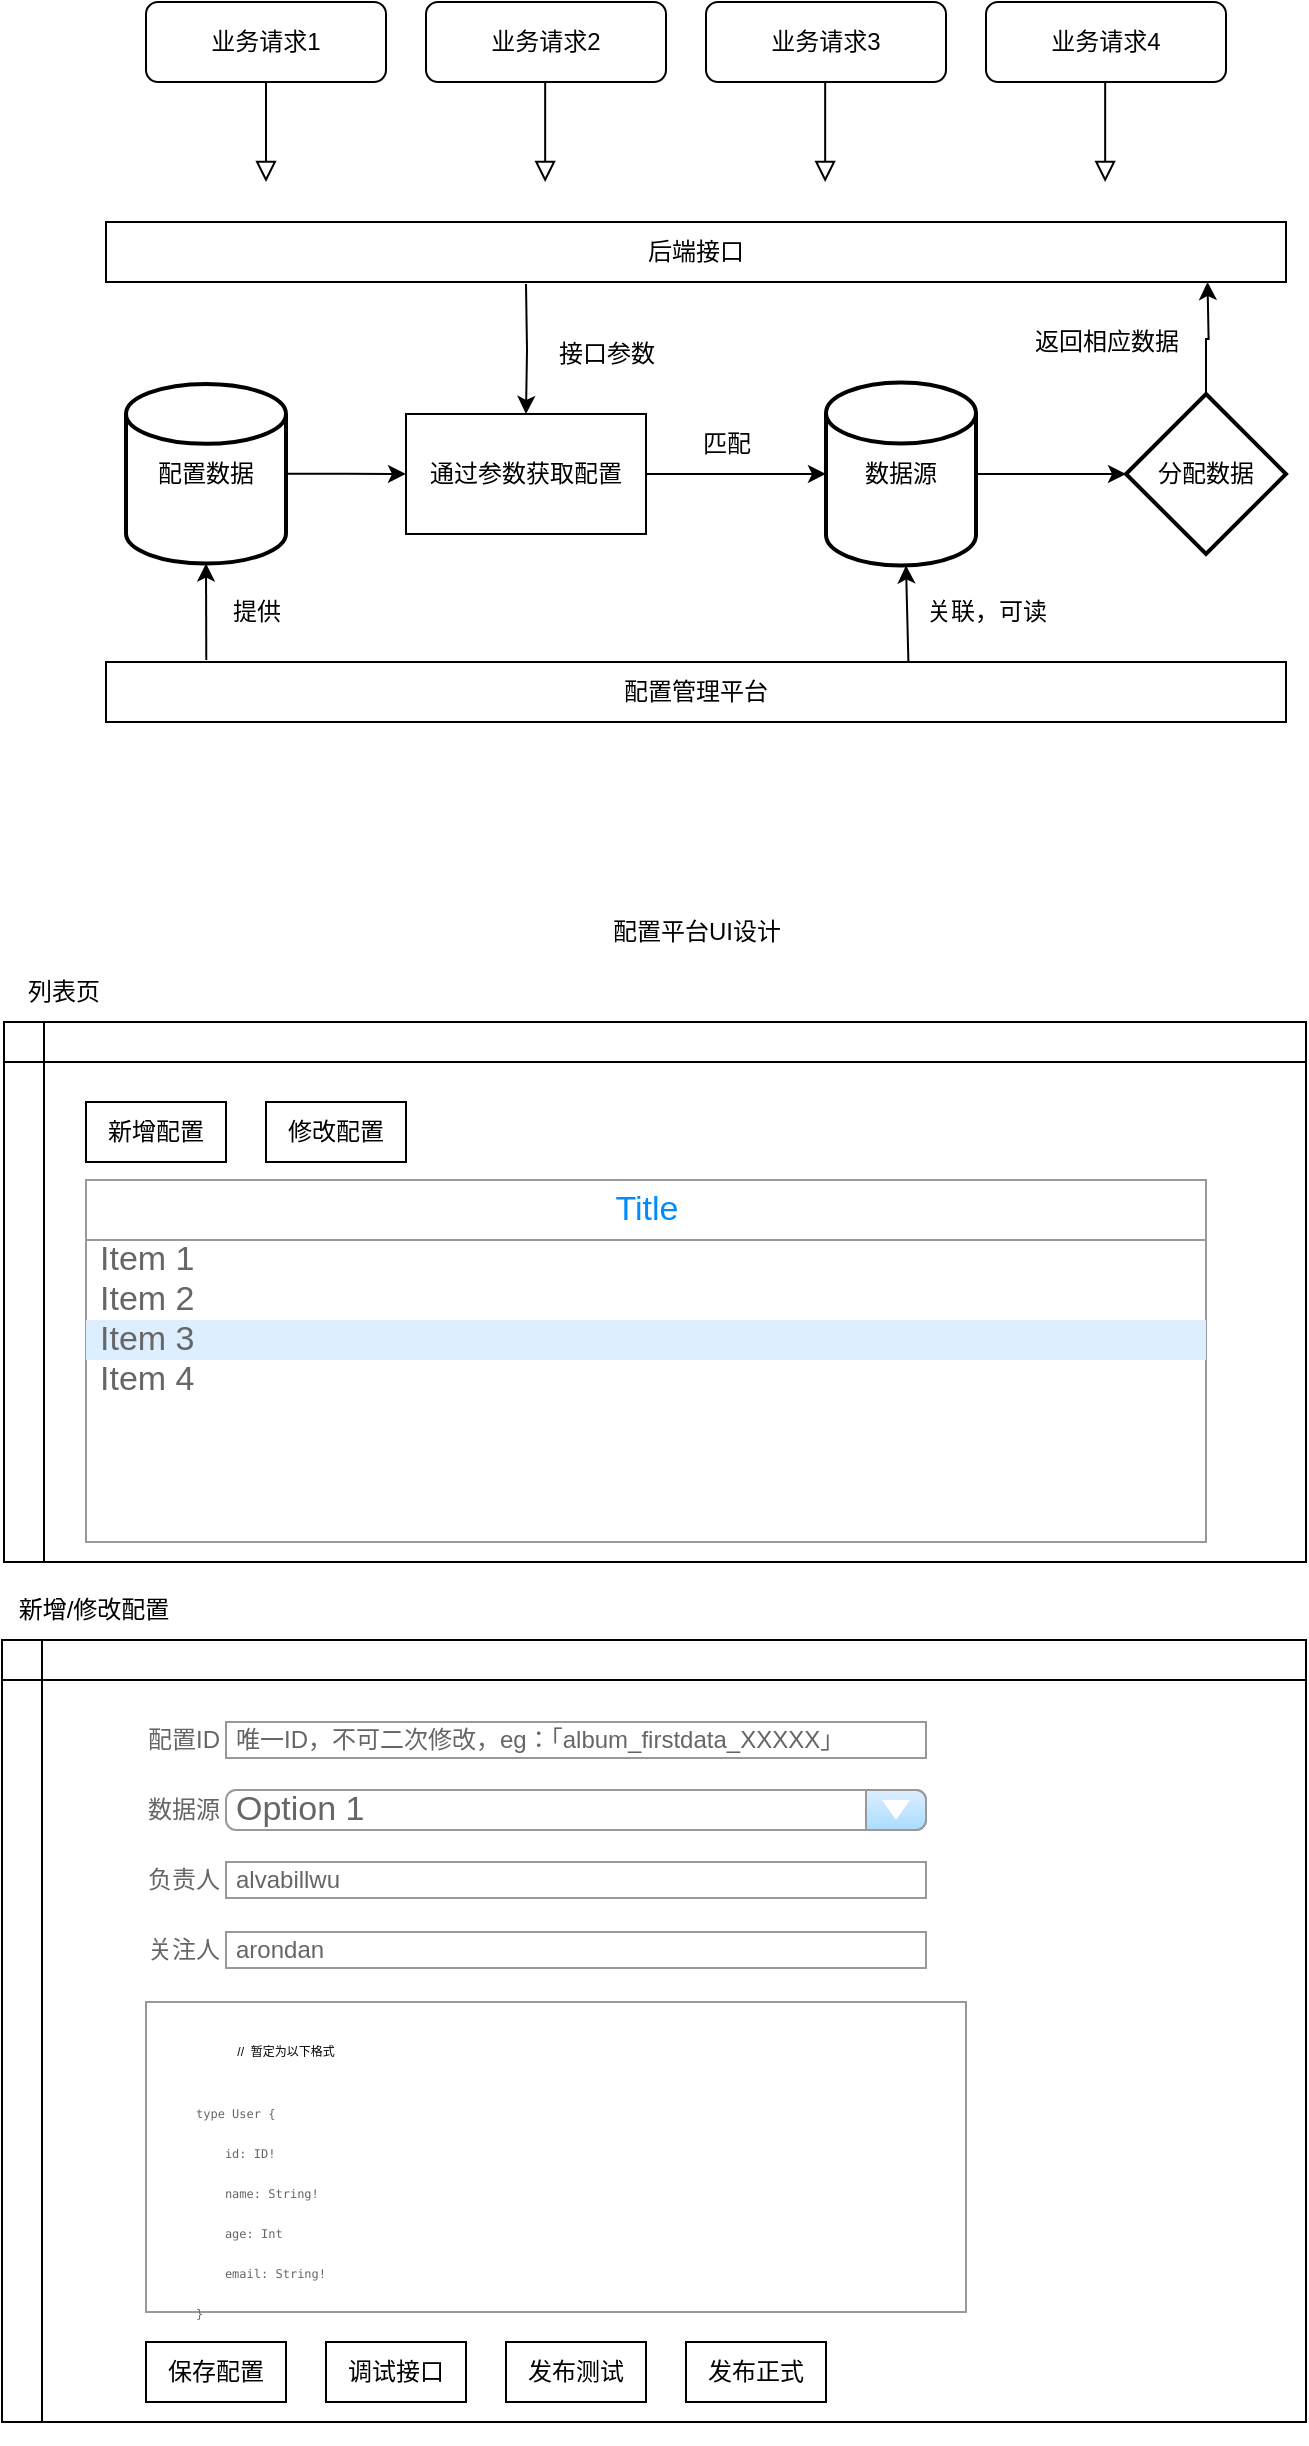 <mxfile version="20.8.1" type="github">
  <diagram id="C5RBs43oDa-KdzZeNtuy" name="Page-1">
    <mxGraphModel dx="954" dy="1050" grid="1" gridSize="10" guides="1" tooltips="1" connect="1" arrows="1" fold="1" page="1" pageScale="1" pageWidth="827" pageHeight="1169" math="0" shadow="0">
      <root>
        <mxCell id="WIyWlLk6GJQsqaUBKTNV-0" />
        <mxCell id="WIyWlLk6GJQsqaUBKTNV-1" parent="WIyWlLk6GJQsqaUBKTNV-0" />
        <mxCell id="WIyWlLk6GJQsqaUBKTNV-2" value="" style="rounded=0;html=1;jettySize=auto;orthogonalLoop=1;fontSize=11;endArrow=block;endFill=0;endSize=8;strokeWidth=1;shadow=0;labelBackgroundColor=none;edgeStyle=orthogonalEdgeStyle;" parent="WIyWlLk6GJQsqaUBKTNV-1" source="WIyWlLk6GJQsqaUBKTNV-3" edge="1">
          <mxGeometry relative="1" as="geometry">
            <mxPoint x="220" y="170" as="targetPoint" />
          </mxGeometry>
        </mxCell>
        <mxCell id="WIyWlLk6GJQsqaUBKTNV-3" value="业务请求1" style="rounded=1;whiteSpace=wrap;html=1;fontSize=12;glass=0;strokeWidth=1;shadow=0;" parent="WIyWlLk6GJQsqaUBKTNV-1" vertex="1">
          <mxGeometry x="160" y="80" width="120" height="40" as="geometry" />
        </mxCell>
        <mxCell id="lBMocrQEEDuqXQr7Sqsh-0" value="业务请求2" style="rounded=1;whiteSpace=wrap;html=1;fontSize=12;glass=0;strokeWidth=1;shadow=0;" parent="WIyWlLk6GJQsqaUBKTNV-1" vertex="1">
          <mxGeometry x="300" y="80" width="120" height="40" as="geometry" />
        </mxCell>
        <mxCell id="lBMocrQEEDuqXQr7Sqsh-1" value="业务请求3" style="rounded=1;whiteSpace=wrap;html=1;fontSize=12;glass=0;strokeWidth=1;shadow=0;" parent="WIyWlLk6GJQsqaUBKTNV-1" vertex="1">
          <mxGeometry x="440" y="80" width="120" height="40" as="geometry" />
        </mxCell>
        <mxCell id="lBMocrQEEDuqXQr7Sqsh-3" value="业务请求4" style="rounded=1;whiteSpace=wrap;html=1;fontSize=12;glass=0;strokeWidth=1;shadow=0;" parent="WIyWlLk6GJQsqaUBKTNV-1" vertex="1">
          <mxGeometry x="580" y="80" width="120" height="40" as="geometry" />
        </mxCell>
        <mxCell id="lBMocrQEEDuqXQr7Sqsh-4" value="" style="rounded=0;html=1;jettySize=auto;orthogonalLoop=1;fontSize=11;endArrow=block;endFill=0;endSize=8;strokeWidth=1;shadow=0;labelBackgroundColor=none;edgeStyle=orthogonalEdgeStyle;" parent="WIyWlLk6GJQsqaUBKTNV-1" edge="1">
          <mxGeometry relative="1" as="geometry">
            <mxPoint x="359.58" y="120" as="sourcePoint" />
            <mxPoint x="359.58" y="170" as="targetPoint" />
          </mxGeometry>
        </mxCell>
        <mxCell id="lBMocrQEEDuqXQr7Sqsh-5" value="" style="rounded=0;html=1;jettySize=auto;orthogonalLoop=1;fontSize=11;endArrow=block;endFill=0;endSize=8;strokeWidth=1;shadow=0;labelBackgroundColor=none;edgeStyle=orthogonalEdgeStyle;" parent="WIyWlLk6GJQsqaUBKTNV-1" edge="1">
          <mxGeometry relative="1" as="geometry">
            <mxPoint x="499.58" y="120" as="sourcePoint" />
            <mxPoint x="499.58" y="170" as="targetPoint" />
          </mxGeometry>
        </mxCell>
        <mxCell id="lBMocrQEEDuqXQr7Sqsh-6" value="" style="rounded=0;html=1;jettySize=auto;orthogonalLoop=1;fontSize=11;endArrow=block;endFill=0;endSize=8;strokeWidth=1;shadow=0;labelBackgroundColor=none;edgeStyle=orthogonalEdgeStyle;" parent="WIyWlLk6GJQsqaUBKTNV-1" edge="1">
          <mxGeometry relative="1" as="geometry">
            <mxPoint x="639.58" y="120" as="sourcePoint" />
            <mxPoint x="639.58" y="170" as="targetPoint" />
          </mxGeometry>
        </mxCell>
        <mxCell id="EVSOa223A1qhfEuojWkk-2" value="" style="edgeStyle=orthogonalEdgeStyle;rounded=0;orthogonalLoop=1;jettySize=auto;html=1;" edge="1" parent="WIyWlLk6GJQsqaUBKTNV-1" target="EVSOa223A1qhfEuojWkk-1">
          <mxGeometry relative="1" as="geometry">
            <mxPoint x="350" y="220.99" as="sourcePoint" />
          </mxGeometry>
        </mxCell>
        <mxCell id="lBMocrQEEDuqXQr7Sqsh-8" value="后端接口" style="rounded=0;whiteSpace=wrap;html=1;" parent="WIyWlLk6GJQsqaUBKTNV-1" vertex="1">
          <mxGeometry x="140" y="190" width="590" height="30" as="geometry" />
        </mxCell>
        <mxCell id="EVSOa223A1qhfEuojWkk-13" value="" style="edgeStyle=orthogonalEdgeStyle;rounded=0;orthogonalLoop=1;jettySize=auto;html=1;entryX=0;entryY=0.5;entryDx=0;entryDy=0;entryPerimeter=0;" edge="1" parent="WIyWlLk6GJQsqaUBKTNV-1" source="EVSOa223A1qhfEuojWkk-1" target="EVSOa223A1qhfEuojWkk-14">
          <mxGeometry relative="1" as="geometry">
            <mxPoint x="490" y="315.99" as="targetPoint" />
          </mxGeometry>
        </mxCell>
        <mxCell id="EVSOa223A1qhfEuojWkk-1" value="通过参数获取配置" style="whiteSpace=wrap;html=1;rounded=0;" vertex="1" parent="WIyWlLk6GJQsqaUBKTNV-1">
          <mxGeometry x="290" y="285.99" width="120" height="60" as="geometry" />
        </mxCell>
        <mxCell id="EVSOa223A1qhfEuojWkk-4" value="接口参数" style="text;html=1;align=center;verticalAlign=middle;resizable=0;points=[];autosize=1;strokeColor=none;fillColor=none;" vertex="1" parent="WIyWlLk6GJQsqaUBKTNV-1">
          <mxGeometry x="355" y="240.99" width="70" height="30" as="geometry" />
        </mxCell>
        <mxCell id="EVSOa223A1qhfEuojWkk-17" value="" style="edgeStyle=orthogonalEdgeStyle;rounded=0;orthogonalLoop=1;jettySize=auto;html=1;" edge="1" parent="WIyWlLk6GJQsqaUBKTNV-1" source="EVSOa223A1qhfEuojWkk-14" target="EVSOa223A1qhfEuojWkk-16">
          <mxGeometry relative="1" as="geometry" />
        </mxCell>
        <mxCell id="EVSOa223A1qhfEuojWkk-14" value="数据源" style="strokeWidth=2;html=1;shape=mxgraph.flowchart.database;whiteSpace=wrap;" vertex="1" parent="WIyWlLk6GJQsqaUBKTNV-1">
          <mxGeometry x="500" y="270.23" width="75" height="91.51" as="geometry" />
        </mxCell>
        <mxCell id="EVSOa223A1qhfEuojWkk-15" value="匹配" style="text;html=1;align=center;verticalAlign=middle;resizable=0;points=[];autosize=1;strokeColor=none;fillColor=none;" vertex="1" parent="WIyWlLk6GJQsqaUBKTNV-1">
          <mxGeometry x="425" y="285.99" width="50" height="30" as="geometry" />
        </mxCell>
        <mxCell id="EVSOa223A1qhfEuojWkk-19" style="edgeStyle=orthogonalEdgeStyle;rounded=0;orthogonalLoop=1;jettySize=auto;html=1;exitX=0.5;exitY=0;exitDx=0;exitDy=0;entryX=0.764;entryY=0.967;entryDx=0;entryDy=0;entryPerimeter=0;" edge="1" parent="WIyWlLk6GJQsqaUBKTNV-1" source="EVSOa223A1qhfEuojWkk-16">
          <mxGeometry relative="1" as="geometry">
            <mxPoint x="690.76" y="220" as="targetPoint" />
          </mxGeometry>
        </mxCell>
        <mxCell id="EVSOa223A1qhfEuojWkk-16" value="分配数据" style="rhombus;whiteSpace=wrap;html=1;strokeWidth=2;" vertex="1" parent="WIyWlLk6GJQsqaUBKTNV-1">
          <mxGeometry x="650" y="275.99" width="80" height="80" as="geometry" />
        </mxCell>
        <mxCell id="EVSOa223A1qhfEuojWkk-20" value="返回相应数据" style="text;html=1;align=center;verticalAlign=middle;resizable=0;points=[];autosize=1;strokeColor=none;fillColor=none;" vertex="1" parent="WIyWlLk6GJQsqaUBKTNV-1">
          <mxGeometry x="590" y="235" width="100" height="30" as="geometry" />
        </mxCell>
        <mxCell id="EVSOa223A1qhfEuojWkk-22" style="edgeStyle=orthogonalEdgeStyle;rounded=0;orthogonalLoop=1;jettySize=auto;html=1;exitX=1;exitY=0.5;exitDx=0;exitDy=0;exitPerimeter=0;entryX=0;entryY=0.5;entryDx=0;entryDy=0;" edge="1" parent="WIyWlLk6GJQsqaUBKTNV-1" source="EVSOa223A1qhfEuojWkk-21" target="EVSOa223A1qhfEuojWkk-1">
          <mxGeometry relative="1" as="geometry" />
        </mxCell>
        <mxCell id="EVSOa223A1qhfEuojWkk-21" value="配置数据" style="strokeWidth=2;html=1;shape=mxgraph.flowchart.database;whiteSpace=wrap;" vertex="1" parent="WIyWlLk6GJQsqaUBKTNV-1">
          <mxGeometry x="150" y="270.99" width="80" height="89.77" as="geometry" />
        </mxCell>
        <mxCell id="EVSOa223A1qhfEuojWkk-25" value="配置管理平台" style="rounded=0;whiteSpace=wrap;html=1;" vertex="1" parent="WIyWlLk6GJQsqaUBKTNV-1">
          <mxGeometry x="140" y="410" width="590" height="30" as="geometry" />
        </mxCell>
        <mxCell id="EVSOa223A1qhfEuojWkk-26" value="" style="endArrow=classic;html=1;rounded=0;entryX=0.5;entryY=1;entryDx=0;entryDy=0;entryPerimeter=0;exitX=0.085;exitY=-0.033;exitDx=0;exitDy=0;exitPerimeter=0;" edge="1" parent="WIyWlLk6GJQsqaUBKTNV-1" source="EVSOa223A1qhfEuojWkk-25" target="EVSOa223A1qhfEuojWkk-21">
          <mxGeometry width="50" height="50" relative="1" as="geometry">
            <mxPoint x="170" y="411.74" as="sourcePoint" />
            <mxPoint x="220" y="361.74" as="targetPoint" />
          </mxGeometry>
        </mxCell>
        <mxCell id="EVSOa223A1qhfEuojWkk-27" value="提供" style="text;html=1;align=center;verticalAlign=middle;resizable=0;points=[];autosize=1;strokeColor=none;fillColor=none;" vertex="1" parent="WIyWlLk6GJQsqaUBKTNV-1">
          <mxGeometry x="190" y="370" width="50" height="30" as="geometry" />
        </mxCell>
        <mxCell id="EVSOa223A1qhfEuojWkk-28" value="" style="endArrow=classic;html=1;rounded=0;exitX=0.68;exitY=0;exitDx=0;exitDy=0;exitPerimeter=0;" edge="1" parent="WIyWlLk6GJQsqaUBKTNV-1" source="EVSOa223A1qhfEuojWkk-25">
          <mxGeometry x="-0.999" y="1" width="50" height="50" relative="1" as="geometry">
            <mxPoint x="490" y="411.74" as="sourcePoint" />
            <mxPoint x="540" y="361.74" as="targetPoint" />
            <mxPoint as="offset" />
          </mxGeometry>
        </mxCell>
        <mxCell id="EVSOa223A1qhfEuojWkk-29" value="关联，可读" style="text;html=1;align=center;verticalAlign=middle;resizable=0;points=[];autosize=1;strokeColor=none;fillColor=none;" vertex="1" parent="WIyWlLk6GJQsqaUBKTNV-1">
          <mxGeometry x="540" y="370" width="80" height="30" as="geometry" />
        </mxCell>
        <mxCell id="EVSOa223A1qhfEuojWkk-30" value="配置平台UI设计" style="text;html=1;align=center;verticalAlign=middle;resizable=0;points=[];autosize=1;strokeColor=none;fillColor=none;" vertex="1" parent="WIyWlLk6GJQsqaUBKTNV-1">
          <mxGeometry x="380" y="530" width="110" height="30" as="geometry" />
        </mxCell>
        <mxCell id="EVSOa223A1qhfEuojWkk-31" value="" style="shape=internalStorage;whiteSpace=wrap;html=1;backgroundOutline=1;" vertex="1" parent="WIyWlLk6GJQsqaUBKTNV-1">
          <mxGeometry x="89" y="590" width="651" height="270" as="geometry" />
        </mxCell>
        <mxCell id="EVSOa223A1qhfEuojWkk-33" value="列表页" style="text;html=1;strokeColor=none;fillColor=none;align=center;verticalAlign=middle;whiteSpace=wrap;rounded=0;" vertex="1" parent="WIyWlLk6GJQsqaUBKTNV-1">
          <mxGeometry x="89" y="560" width="60" height="30" as="geometry" />
        </mxCell>
        <mxCell id="EVSOa223A1qhfEuojWkk-34" value="新增配置" style="rounded=0;whiteSpace=wrap;html=1;" vertex="1" parent="WIyWlLk6GJQsqaUBKTNV-1">
          <mxGeometry x="130" y="630" width="70" height="30" as="geometry" />
        </mxCell>
        <mxCell id="EVSOa223A1qhfEuojWkk-36" value="修改配置" style="rounded=0;whiteSpace=wrap;html=1;" vertex="1" parent="WIyWlLk6GJQsqaUBKTNV-1">
          <mxGeometry x="220" y="630" width="70" height="30" as="geometry" />
        </mxCell>
        <mxCell id="EVSOa223A1qhfEuojWkk-45" value="" style="shape=internalStorage;whiteSpace=wrap;html=1;backgroundOutline=1;" vertex="1" parent="WIyWlLk6GJQsqaUBKTNV-1">
          <mxGeometry x="88" y="899" width="652" height="391" as="geometry" />
        </mxCell>
        <mxCell id="EVSOa223A1qhfEuojWkk-52" value="新增/修改配置" style="text;html=1;strokeColor=none;fillColor=none;align=center;verticalAlign=middle;whiteSpace=wrap;rounded=0;" vertex="1" parent="WIyWlLk6GJQsqaUBKTNV-1">
          <mxGeometry x="88" y="869" width="92" height="30" as="geometry" />
        </mxCell>
        <mxCell id="EVSOa223A1qhfEuojWkk-53" value="" style="strokeWidth=1;shadow=0;dashed=0;align=center;html=1;shape=mxgraph.mockup.forms.rrect;rSize=0;strokeColor=#999999;fillColor=#ffffff;" vertex="1" parent="WIyWlLk6GJQsqaUBKTNV-1">
          <mxGeometry x="130" y="669" width="560" height="181" as="geometry" />
        </mxCell>
        <mxCell id="EVSOa223A1qhfEuojWkk-54" value="Title" style="strokeWidth=1;shadow=0;dashed=0;align=center;html=1;shape=mxgraph.mockup.forms.rrect;rSize=0;strokeColor=#999999;fontColor=#008cff;fontSize=17;fillColor=#ffffff;resizeWidth=1;" vertex="1" parent="EVSOa223A1qhfEuojWkk-53">
          <mxGeometry width="560" height="30" relative="1" as="geometry" />
        </mxCell>
        <mxCell id="EVSOa223A1qhfEuojWkk-55" value="Item 1" style="strokeWidth=1;shadow=0;dashed=0;align=center;html=1;shape=mxgraph.mockup.forms.anchor;fontSize=17;fontColor=#666666;align=left;spacingLeft=5;resizeWidth=1;" vertex="1" parent="EVSOa223A1qhfEuojWkk-53">
          <mxGeometry width="560" height="20" relative="1" as="geometry">
            <mxPoint y="30" as="offset" />
          </mxGeometry>
        </mxCell>
        <mxCell id="EVSOa223A1qhfEuojWkk-56" value="Item 2" style="strokeWidth=1;shadow=0;dashed=0;align=center;html=1;shape=mxgraph.mockup.forms.anchor;fontSize=17;fontColor=#666666;align=left;spacingLeft=5;resizeWidth=1;" vertex="1" parent="EVSOa223A1qhfEuojWkk-53">
          <mxGeometry width="560" height="20" relative="1" as="geometry">
            <mxPoint y="50" as="offset" />
          </mxGeometry>
        </mxCell>
        <mxCell id="EVSOa223A1qhfEuojWkk-57" value="Item 3" style="strokeWidth=1;shadow=0;dashed=0;align=center;html=1;shape=mxgraph.mockup.forms.rrect;rSize=0;fontSize=17;fontColor=#666666;align=left;spacingLeft=5;fillColor=#ddeeff;strokeColor=none;resizeWidth=1;" vertex="1" parent="EVSOa223A1qhfEuojWkk-53">
          <mxGeometry width="560" height="20" relative="1" as="geometry">
            <mxPoint y="70" as="offset" />
          </mxGeometry>
        </mxCell>
        <mxCell id="EVSOa223A1qhfEuojWkk-58" value="Item 4" style="strokeWidth=1;shadow=0;dashed=0;align=center;html=1;shape=mxgraph.mockup.forms.anchor;fontSize=17;fontColor=#666666;align=left;spacingLeft=5;resizeWidth=1;" vertex="1" parent="EVSOa223A1qhfEuojWkk-53">
          <mxGeometry width="560" height="20" relative="1" as="geometry">
            <mxPoint y="90" as="offset" />
          </mxGeometry>
        </mxCell>
        <mxCell id="EVSOa223A1qhfEuojWkk-59" value="配置ID" style="strokeWidth=1;shadow=0;dashed=0;align=center;html=1;shape=mxgraph.mockup.forms.anchor;align=right;spacingRight=2;fontColor=#666666;" vertex="1" parent="WIyWlLk6GJQsqaUBKTNV-1">
          <mxGeometry x="150" y="940" width="50" height="18" as="geometry" />
        </mxCell>
        <mxCell id="EVSOa223A1qhfEuojWkk-60" value="唯一ID，不可二次修改，eg：「album_firstdata_XXXXX」" style="strokeWidth=1;shadow=0;dashed=0;align=center;html=1;shape=mxgraph.mockup.forms.rrect;fillColor=#ffffff;rSize=0;fontColor=#666666;align=left;spacingLeft=3;strokeColor=#999999;" vertex="1" parent="WIyWlLk6GJQsqaUBKTNV-1">
          <mxGeometry x="200" y="940" width="350" height="18" as="geometry" />
        </mxCell>
        <mxCell id="EVSOa223A1qhfEuojWkk-61" value="数据源" style="strokeWidth=1;shadow=0;dashed=0;align=center;html=1;shape=mxgraph.mockup.forms.anchor;align=right;spacingRight=2;fontColor=#666666;" vertex="1" parent="WIyWlLk6GJQsqaUBKTNV-1">
          <mxGeometry x="150" y="975" width="50" height="18" as="geometry" />
        </mxCell>
        <mxCell id="EVSOa223A1qhfEuojWkk-63" value="负责人" style="strokeWidth=1;shadow=0;dashed=0;align=center;html=1;shape=mxgraph.mockup.forms.anchor;align=right;spacingRight=2;fontColor=#666666;" vertex="1" parent="WIyWlLk6GJQsqaUBKTNV-1">
          <mxGeometry x="150" y="1010" width="50" height="18" as="geometry" />
        </mxCell>
        <mxCell id="EVSOa223A1qhfEuojWkk-64" value="alvabillwu" style="strokeWidth=1;shadow=0;dashed=0;align=center;html=1;shape=mxgraph.mockup.forms.rrect;fillColor=#ffffff;rSize=0;fontColor=#666666;align=left;spacingLeft=3;strokeColor=#999999;" vertex="1" parent="WIyWlLk6GJQsqaUBKTNV-1">
          <mxGeometry x="200" y="1010" width="350" height="18" as="geometry" />
        </mxCell>
        <mxCell id="EVSOa223A1qhfEuojWkk-65" value="关注人" style="strokeWidth=1;shadow=0;dashed=0;align=center;html=1;shape=mxgraph.mockup.forms.anchor;align=right;spacingRight=2;fontColor=#666666;" vertex="1" parent="WIyWlLk6GJQsqaUBKTNV-1">
          <mxGeometry x="150" y="1045" width="50" height="18" as="geometry" />
        </mxCell>
        <mxCell id="EVSOa223A1qhfEuojWkk-66" value="arondan" style="strokeWidth=1;shadow=0;dashed=0;align=center;html=1;shape=mxgraph.mockup.forms.rrect;fillColor=#ffffff;rSize=0;fontColor=#666666;align=left;spacingLeft=3;strokeColor=#999999;" vertex="1" parent="WIyWlLk6GJQsqaUBKTNV-1">
          <mxGeometry x="200" y="1045" width="350" height="18" as="geometry" />
        </mxCell>
        <mxCell id="EVSOa223A1qhfEuojWkk-69" value="&lt;pre style=&quot;box-sizing: inherit; margin-top: 1.5em; margin-bottom: 3em; padding: 20px; border: 0px; font-variant-numeric: inherit; font-variant-east-asian: inherit; font-stretch: inherit; line-height: 1.5em; font-family: &amp;quot;Roboto Mono&amp;quot;, monospace; vertical-align: baseline; min-width: 100%; overflow-x: auto; max-width: 100%; color: var(--gray85); background: var(--gray05);&quot;&gt;&lt;code style=&quot;box-sizing: inherit; margin: 0px; padding: 0px; border: 0px; font-style: inherit; font-variant: inherit; font-stretch: inherit; line-height: inherit; font-family: &amp;quot;Roboto Mono&amp;quot;, monospace; vertical-align: baseline; background: 0px 0px;&quot;&gt;&lt;font style=&quot;font-size: 6px;&quot;&gt;type User {&lt;br/&gt;    id: ID!&lt;br/&gt;    name: String!&lt;br/&gt;    age: Int&lt;br/&gt;    email: String!&lt;br/&gt;}&lt;/font&gt;&lt;/code&gt;&lt;/pre&gt;" style="strokeWidth=1;shadow=0;dashed=0;align=center;html=1;shape=mxgraph.mockup.forms.rrect;fillColor=#ffffff;rSize=0;fontColor=#666666;align=left;spacingLeft=3;strokeColor=#999999;verticalAlign=top;whiteSpace=wrap;" vertex="1" parent="WIyWlLk6GJQsqaUBKTNV-1">
          <mxGeometry x="160" y="1080" width="410" height="155" as="geometry" />
        </mxCell>
        <mxCell id="EVSOa223A1qhfEuojWkk-79" value="Option 1" style="strokeWidth=1;shadow=0;dashed=0;align=center;html=1;shape=mxgraph.mockup.forms.comboBox;strokeColor=#999999;fillColor=#ddeeff;align=left;fillColor2=#aaddff;mainText=;fontColor=#666666;fontSize=17;spacingLeft=3;" vertex="1" parent="WIyWlLk6GJQsqaUBKTNV-1">
          <mxGeometry x="200" y="974" width="350" height="20" as="geometry" />
        </mxCell>
        <mxCell id="EVSOa223A1qhfEuojWkk-84" value="//&amp;nbsp; 暂定为以下格式" style="text;html=1;strokeColor=none;fillColor=none;align=center;verticalAlign=middle;whiteSpace=wrap;rounded=0;fontSize=6;" vertex="1" parent="WIyWlLk6GJQsqaUBKTNV-1">
          <mxGeometry x="170" y="1090" width="120" height="30" as="geometry" />
        </mxCell>
        <mxCell id="EVSOa223A1qhfEuojWkk-99" value="保存配置" style="rounded=0;whiteSpace=wrap;html=1;" vertex="1" parent="WIyWlLk6GJQsqaUBKTNV-1">
          <mxGeometry x="160" y="1250" width="70" height="30" as="geometry" />
        </mxCell>
        <mxCell id="EVSOa223A1qhfEuojWkk-100" value="调试接口" style="rounded=0;whiteSpace=wrap;html=1;" vertex="1" parent="WIyWlLk6GJQsqaUBKTNV-1">
          <mxGeometry x="250" y="1250" width="70" height="30" as="geometry" />
        </mxCell>
        <mxCell id="EVSOa223A1qhfEuojWkk-101" value="发布测试" style="rounded=0;whiteSpace=wrap;html=1;" vertex="1" parent="WIyWlLk6GJQsqaUBKTNV-1">
          <mxGeometry x="340" y="1250" width="70" height="30" as="geometry" />
        </mxCell>
        <mxCell id="EVSOa223A1qhfEuojWkk-102" value="发布正式" style="rounded=0;whiteSpace=wrap;html=1;" vertex="1" parent="WIyWlLk6GJQsqaUBKTNV-1">
          <mxGeometry x="430" y="1250" width="70" height="30" as="geometry" />
        </mxCell>
      </root>
    </mxGraphModel>
  </diagram>
</mxfile>

